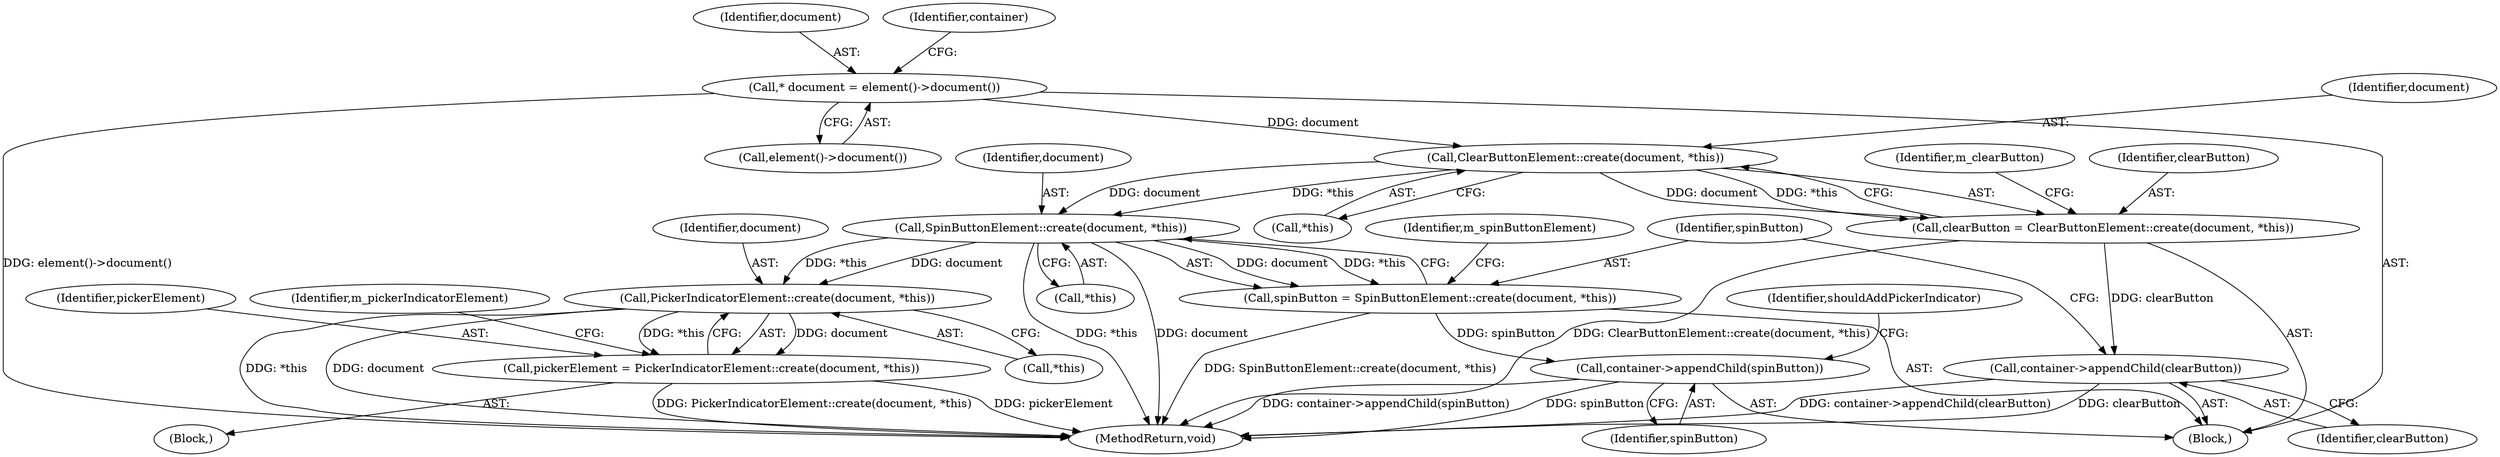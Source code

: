 digraph "0_Chrome_bb9cfb0aba25f4b13e57bdd4a9fac80ba071e7b9@API" {
"1000128" [label="(Call,ClearButtonElement::create(document, *this))"];
"1000111" [label="(Call,* document = element()->document())"];
"1000126" [label="(Call,clearButton = ClearButtonElement::create(document, *this))"];
"1000135" [label="(Call,container->appendChild(clearButton))"];
"1000140" [label="(Call,SpinButtonElement::create(document, *this))"];
"1000138" [label="(Call,spinButton = SpinButtonElement::create(document, *this))"];
"1000147" [label="(Call,container->appendChild(spinButton))"];
"1000182" [label="(Call,PickerIndicatorElement::create(document, *this))"];
"1000180" [label="(Call,pickerElement = PickerIndicatorElement::create(document, *this))"];
"1000195" [label="(MethodReturn,void)"];
"1000141" [label="(Identifier,document)"];
"1000180" [label="(Call,pickerElement = PickerIndicatorElement::create(document, *this))"];
"1000142" [label="(Call,*this)"];
"1000138" [label="(Call,spinButton = SpinButtonElement::create(document, *this))"];
"1000140" [label="(Call,SpinButtonElement::create(document, *this))"];
"1000183" [label="(Identifier,document)"];
"1000136" [label="(Identifier,clearButton)"];
"1000129" [label="(Identifier,document)"];
"1000135" [label="(Call,container->appendChild(clearButton))"];
"1000113" [label="(Call,element()->document())"];
"1000151" [label="(Identifier,shouldAddPickerIndicator)"];
"1000147" [label="(Call,container->appendChild(spinButton))"];
"1000111" [label="(Call,* document = element()->document())"];
"1000112" [label="(Identifier,document)"];
"1000133" [label="(Identifier,m_clearButton)"];
"1000145" [label="(Identifier,m_spinButtonElement)"];
"1000184" [label="(Call,*this)"];
"1000104" [label="(Block,)"];
"1000128" [label="(Call,ClearButtonElement::create(document, *this))"];
"1000187" [label="(Identifier,m_pickerIndicatorElement)"];
"1000126" [label="(Call,clearButton = ClearButtonElement::create(document, *this))"];
"1000178" [label="(Block,)"];
"1000116" [label="(Identifier,container)"];
"1000139" [label="(Identifier,spinButton)"];
"1000127" [label="(Identifier,clearButton)"];
"1000148" [label="(Identifier,spinButton)"];
"1000130" [label="(Call,*this)"];
"1000181" [label="(Identifier,pickerElement)"];
"1000182" [label="(Call,PickerIndicatorElement::create(document, *this))"];
"1000128" -> "1000126"  [label="AST: "];
"1000128" -> "1000130"  [label="CFG: "];
"1000129" -> "1000128"  [label="AST: "];
"1000130" -> "1000128"  [label="AST: "];
"1000126" -> "1000128"  [label="CFG: "];
"1000128" -> "1000126"  [label="DDG: document"];
"1000128" -> "1000126"  [label="DDG: *this"];
"1000111" -> "1000128"  [label="DDG: document"];
"1000128" -> "1000140"  [label="DDG: document"];
"1000128" -> "1000140"  [label="DDG: *this"];
"1000111" -> "1000104"  [label="AST: "];
"1000111" -> "1000113"  [label="CFG: "];
"1000112" -> "1000111"  [label="AST: "];
"1000113" -> "1000111"  [label="AST: "];
"1000116" -> "1000111"  [label="CFG: "];
"1000111" -> "1000195"  [label="DDG: element()->document()"];
"1000126" -> "1000104"  [label="AST: "];
"1000127" -> "1000126"  [label="AST: "];
"1000133" -> "1000126"  [label="CFG: "];
"1000126" -> "1000195"  [label="DDG: ClearButtonElement::create(document, *this)"];
"1000126" -> "1000135"  [label="DDG: clearButton"];
"1000135" -> "1000104"  [label="AST: "];
"1000135" -> "1000136"  [label="CFG: "];
"1000136" -> "1000135"  [label="AST: "];
"1000139" -> "1000135"  [label="CFG: "];
"1000135" -> "1000195"  [label="DDG: container->appendChild(clearButton)"];
"1000135" -> "1000195"  [label="DDG: clearButton"];
"1000140" -> "1000138"  [label="AST: "];
"1000140" -> "1000142"  [label="CFG: "];
"1000141" -> "1000140"  [label="AST: "];
"1000142" -> "1000140"  [label="AST: "];
"1000138" -> "1000140"  [label="CFG: "];
"1000140" -> "1000195"  [label="DDG: *this"];
"1000140" -> "1000195"  [label="DDG: document"];
"1000140" -> "1000138"  [label="DDG: document"];
"1000140" -> "1000138"  [label="DDG: *this"];
"1000140" -> "1000182"  [label="DDG: document"];
"1000140" -> "1000182"  [label="DDG: *this"];
"1000138" -> "1000104"  [label="AST: "];
"1000139" -> "1000138"  [label="AST: "];
"1000145" -> "1000138"  [label="CFG: "];
"1000138" -> "1000195"  [label="DDG: SpinButtonElement::create(document, *this)"];
"1000138" -> "1000147"  [label="DDG: spinButton"];
"1000147" -> "1000104"  [label="AST: "];
"1000147" -> "1000148"  [label="CFG: "];
"1000148" -> "1000147"  [label="AST: "];
"1000151" -> "1000147"  [label="CFG: "];
"1000147" -> "1000195"  [label="DDG: spinButton"];
"1000147" -> "1000195"  [label="DDG: container->appendChild(spinButton)"];
"1000182" -> "1000180"  [label="AST: "];
"1000182" -> "1000184"  [label="CFG: "];
"1000183" -> "1000182"  [label="AST: "];
"1000184" -> "1000182"  [label="AST: "];
"1000180" -> "1000182"  [label="CFG: "];
"1000182" -> "1000195"  [label="DDG: *this"];
"1000182" -> "1000195"  [label="DDG: document"];
"1000182" -> "1000180"  [label="DDG: document"];
"1000182" -> "1000180"  [label="DDG: *this"];
"1000180" -> "1000178"  [label="AST: "];
"1000181" -> "1000180"  [label="AST: "];
"1000187" -> "1000180"  [label="CFG: "];
"1000180" -> "1000195"  [label="DDG: pickerElement"];
"1000180" -> "1000195"  [label="DDG: PickerIndicatorElement::create(document, *this)"];
}
